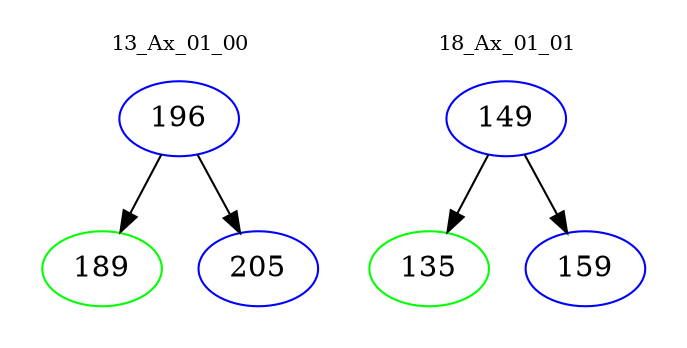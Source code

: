 digraph{
subgraph cluster_0 {
color = white
label = "13_Ax_01_00";
fontsize=10;
T0_196 [label="196", color="blue"]
T0_196 -> T0_189 [color="black"]
T0_189 [label="189", color="green"]
T0_196 -> T0_205 [color="black"]
T0_205 [label="205", color="blue"]
}
subgraph cluster_1 {
color = white
label = "18_Ax_01_01";
fontsize=10;
T1_149 [label="149", color="blue"]
T1_149 -> T1_135 [color="black"]
T1_135 [label="135", color="green"]
T1_149 -> T1_159 [color="black"]
T1_159 [label="159", color="blue"]
}
}
